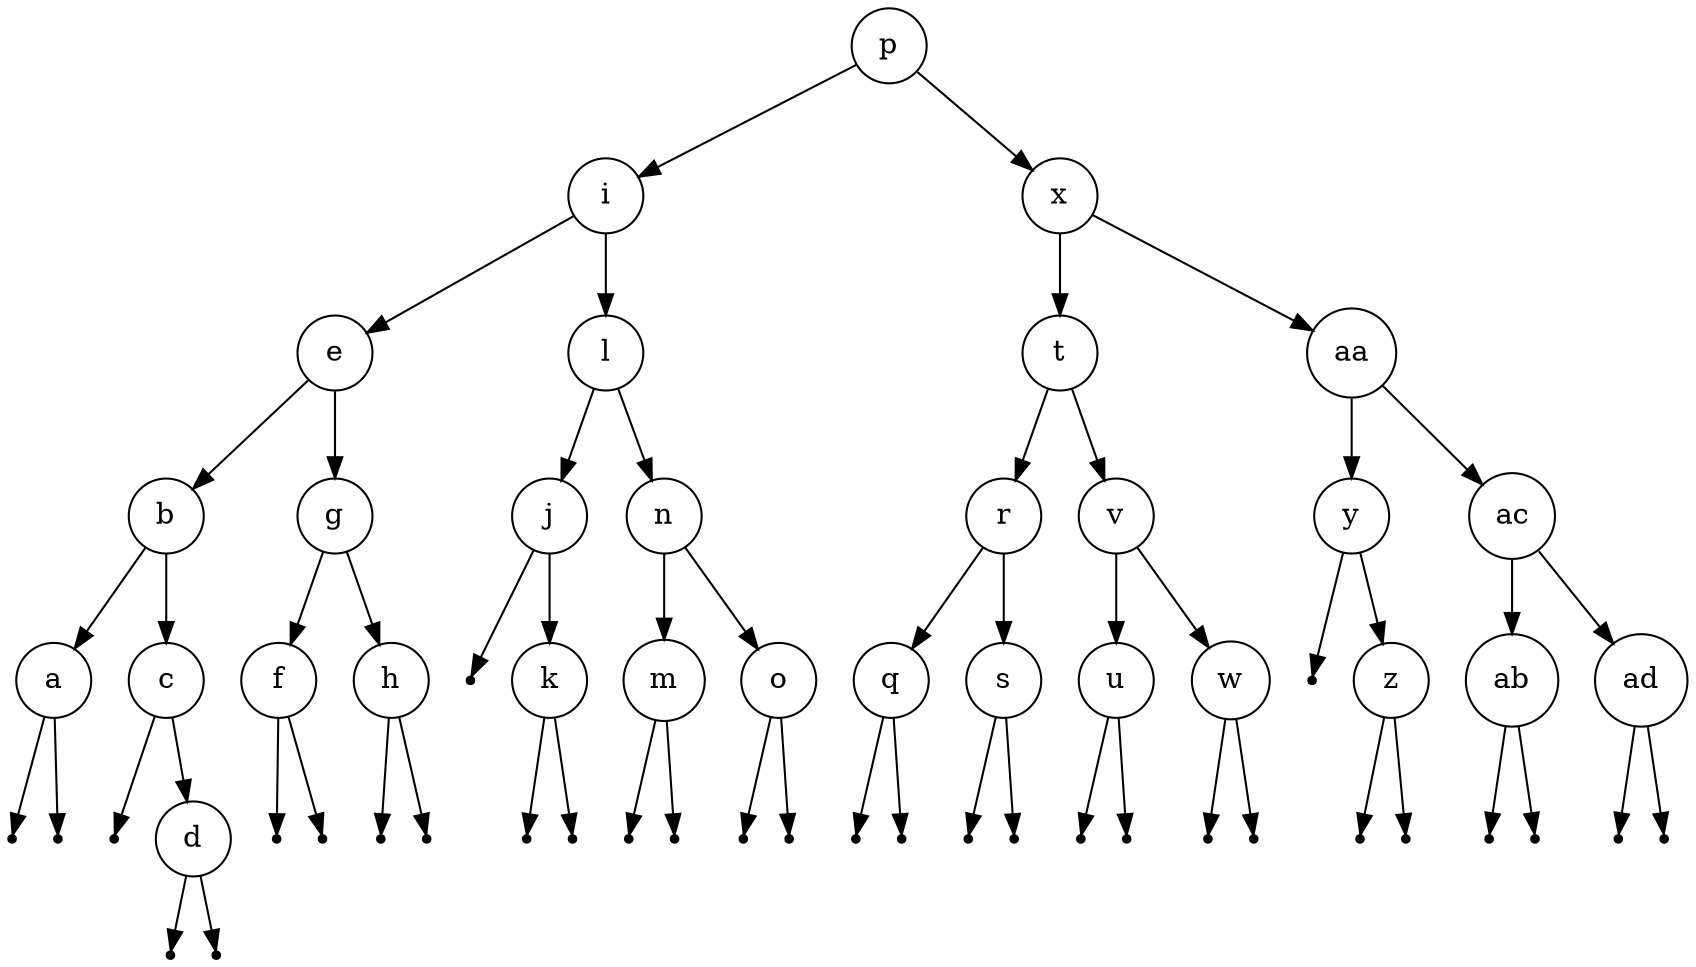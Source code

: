 digraph OBST {
  node [shape=circle];
  "p" -> "i";
  "i" -> "e";
  "e" -> "b";
  "b" -> "a";
  null0 [shape=point];
  "a" -> null0;
  null1 [shape=point];
  "a" -> null1;
  "b" -> "c";
  null2 [shape=point];
  "c" -> null2;
  "c" -> "d";
  null3 [shape=point];
  "d" -> null3;
  null4 [shape=point];
  "d" -> null4;
  "e" -> "g";
  "g" -> "f";
  null5 [shape=point];
  "f" -> null5;
  null6 [shape=point];
  "f" -> null6;
  "g" -> "h";
  null7 [shape=point];
  "h" -> null7;
  null8 [shape=point];
  "h" -> null8;
  "i" -> "l";
  "l" -> "j";
  null9 [shape=point];
  "j" -> null9;
  "j" -> "k";
  null10 [shape=point];
  "k" -> null10;
  null11 [shape=point];
  "k" -> null11;
  "l" -> "n";
  "n" -> "m";
  null12 [shape=point];
  "m" -> null12;
  null13 [shape=point];
  "m" -> null13;
  "n" -> "o";
  null14 [shape=point];
  "o" -> null14;
  null15 [shape=point];
  "o" -> null15;
  "p" -> "x";
  "x" -> "t";
  "t" -> "r";
  "r" -> "q";
  null16 [shape=point];
  "q" -> null16;
  null17 [shape=point];
  "q" -> null17;
  "r" -> "s";
  null18 [shape=point];
  "s" -> null18;
  null19 [shape=point];
  "s" -> null19;
  "t" -> "v";
  "v" -> "u";
  null20 [shape=point];
  "u" -> null20;
  null21 [shape=point];
  "u" -> null21;
  "v" -> "w";
  null22 [shape=point];
  "w" -> null22;
  null23 [shape=point];
  "w" -> null23;
  "x" -> "aa";
  "aa" -> "y";
  null24 [shape=point];
  "y" -> null24;
  "y" -> "z";
  null25 [shape=point];
  "z" -> null25;
  null26 [shape=point];
  "z" -> null26;
  "aa" -> "ac";
  "ac" -> "ab";
  null27 [shape=point];
  "ab" -> null27;
  null28 [shape=point];
  "ab" -> null28;
  "ac" -> "ad";
  null29 [shape=point];
  "ad" -> null29;
  null30 [shape=point];
  "ad" -> null30;
}
